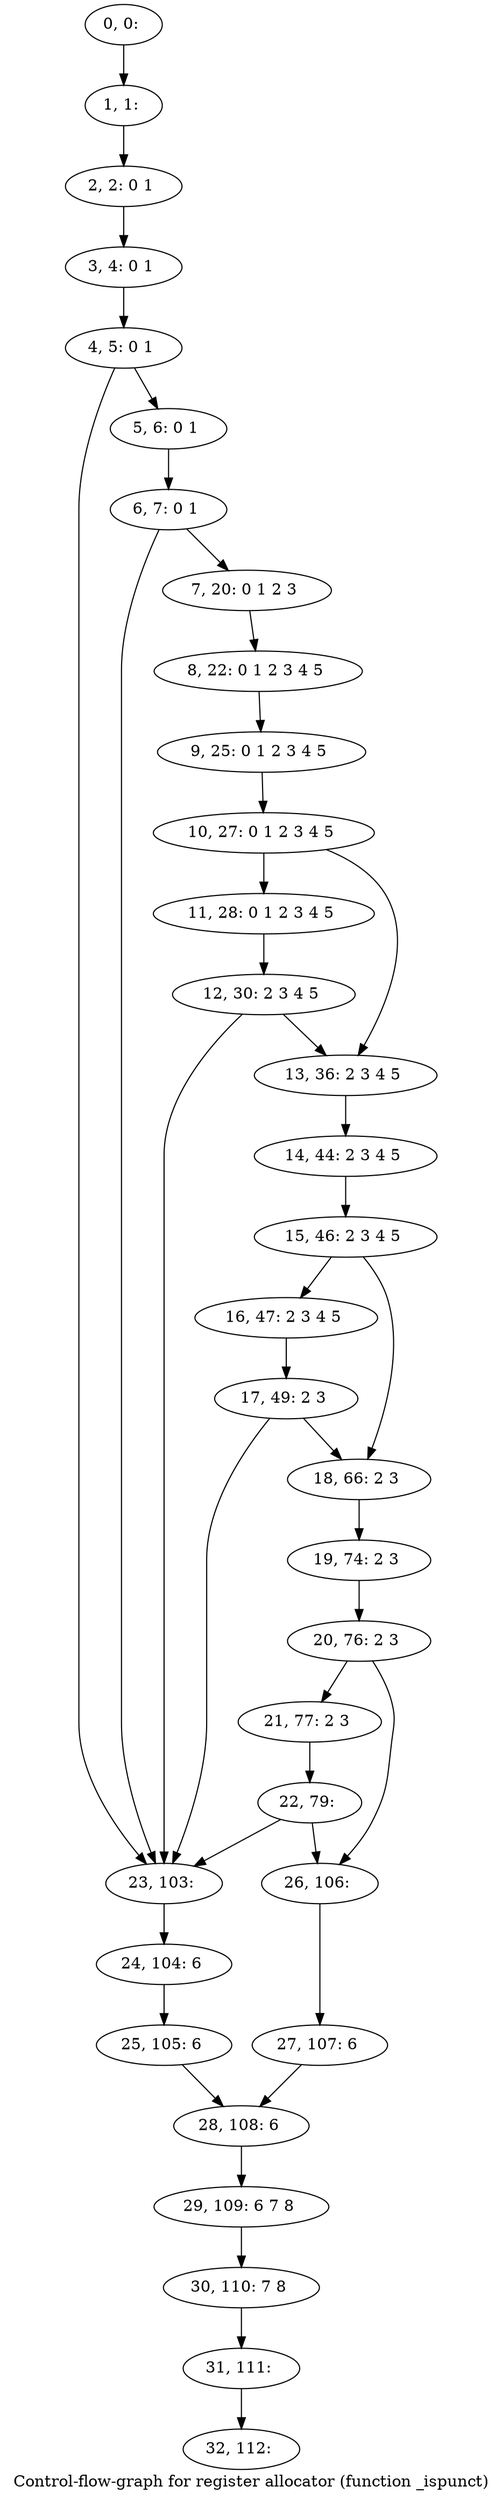 digraph G {
graph [label="Control-flow-graph for register allocator (function _ispunct)"]
0[label="0, 0: "];
1[label="1, 1: "];
2[label="2, 2: 0 1 "];
3[label="3, 4: 0 1 "];
4[label="4, 5: 0 1 "];
5[label="5, 6: 0 1 "];
6[label="6, 7: 0 1 "];
7[label="7, 20: 0 1 2 3 "];
8[label="8, 22: 0 1 2 3 4 5 "];
9[label="9, 25: 0 1 2 3 4 5 "];
10[label="10, 27: 0 1 2 3 4 5 "];
11[label="11, 28: 0 1 2 3 4 5 "];
12[label="12, 30: 2 3 4 5 "];
13[label="13, 36: 2 3 4 5 "];
14[label="14, 44: 2 3 4 5 "];
15[label="15, 46: 2 3 4 5 "];
16[label="16, 47: 2 3 4 5 "];
17[label="17, 49: 2 3 "];
18[label="18, 66: 2 3 "];
19[label="19, 74: 2 3 "];
20[label="20, 76: 2 3 "];
21[label="21, 77: 2 3 "];
22[label="22, 79: "];
23[label="23, 103: "];
24[label="24, 104: 6 "];
25[label="25, 105: 6 "];
26[label="26, 106: "];
27[label="27, 107: 6 "];
28[label="28, 108: 6 "];
29[label="29, 109: 6 7 8 "];
30[label="30, 110: 7 8 "];
31[label="31, 111: "];
32[label="32, 112: "];
0->1 ;
1->2 ;
2->3 ;
3->4 ;
4->5 ;
4->23 ;
5->6 ;
6->7 ;
6->23 ;
7->8 ;
8->9 ;
9->10 ;
10->11 ;
10->13 ;
11->12 ;
12->13 ;
12->23 ;
13->14 ;
14->15 ;
15->16 ;
15->18 ;
16->17 ;
17->18 ;
17->23 ;
18->19 ;
19->20 ;
20->21 ;
20->26 ;
21->22 ;
22->23 ;
22->26 ;
23->24 ;
24->25 ;
25->28 ;
26->27 ;
27->28 ;
28->29 ;
29->30 ;
30->31 ;
31->32 ;
}

